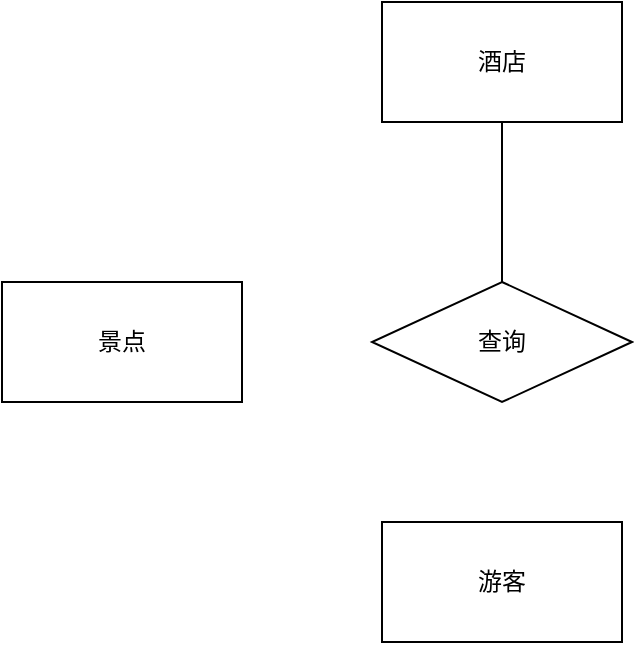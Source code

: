 <mxfile version="24.2.5" type="github">
  <diagram name="第 1 页" id="x6Ix3C7SkP4XbgLbU882">
    <mxGraphModel dx="617" dy="681" grid="1" gridSize="10" guides="1" tooltips="1" connect="1" arrows="1" fold="1" page="1" pageScale="1" pageWidth="827" pageHeight="1169" math="0" shadow="0">
      <root>
        <mxCell id="0" />
        <mxCell id="1" parent="0" />
        <mxCell id="P6rqCEaD585yuIfaM_o3-1" value="游客" style="rounded=0;whiteSpace=wrap;html=1;" vertex="1" parent="1">
          <mxGeometry x="670" y="1080" width="120" height="60" as="geometry" />
        </mxCell>
        <mxCell id="P6rqCEaD585yuIfaM_o3-2" value="查询" style="rhombus;whiteSpace=wrap;html=1;" vertex="1" parent="1">
          <mxGeometry x="665" y="960" width="130" height="60" as="geometry" />
        </mxCell>
        <mxCell id="P6rqCEaD585yuIfaM_o3-3" value="酒店" style="rounded=0;whiteSpace=wrap;html=1;" vertex="1" parent="1">
          <mxGeometry x="670" y="820" width="120" height="60" as="geometry" />
        </mxCell>
        <mxCell id="P6rqCEaD585yuIfaM_o3-4" value="景点" style="rounded=0;whiteSpace=wrap;html=1;" vertex="1" parent="1">
          <mxGeometry x="480" y="960" width="120" height="60" as="geometry" />
        </mxCell>
        <mxCell id="P6rqCEaD585yuIfaM_o3-5" value="" style="endArrow=none;html=1;rounded=0;entryX=0.5;entryY=1;entryDx=0;entryDy=0;exitX=0.5;exitY=0;exitDx=0;exitDy=0;" edge="1" parent="1" source="P6rqCEaD585yuIfaM_o3-2" target="P6rqCEaD585yuIfaM_o3-3">
          <mxGeometry width="50" height="50" relative="1" as="geometry">
            <mxPoint x="730" y="950" as="sourcePoint" />
            <mxPoint x="680" y="890" as="targetPoint" />
          </mxGeometry>
        </mxCell>
      </root>
    </mxGraphModel>
  </diagram>
</mxfile>
